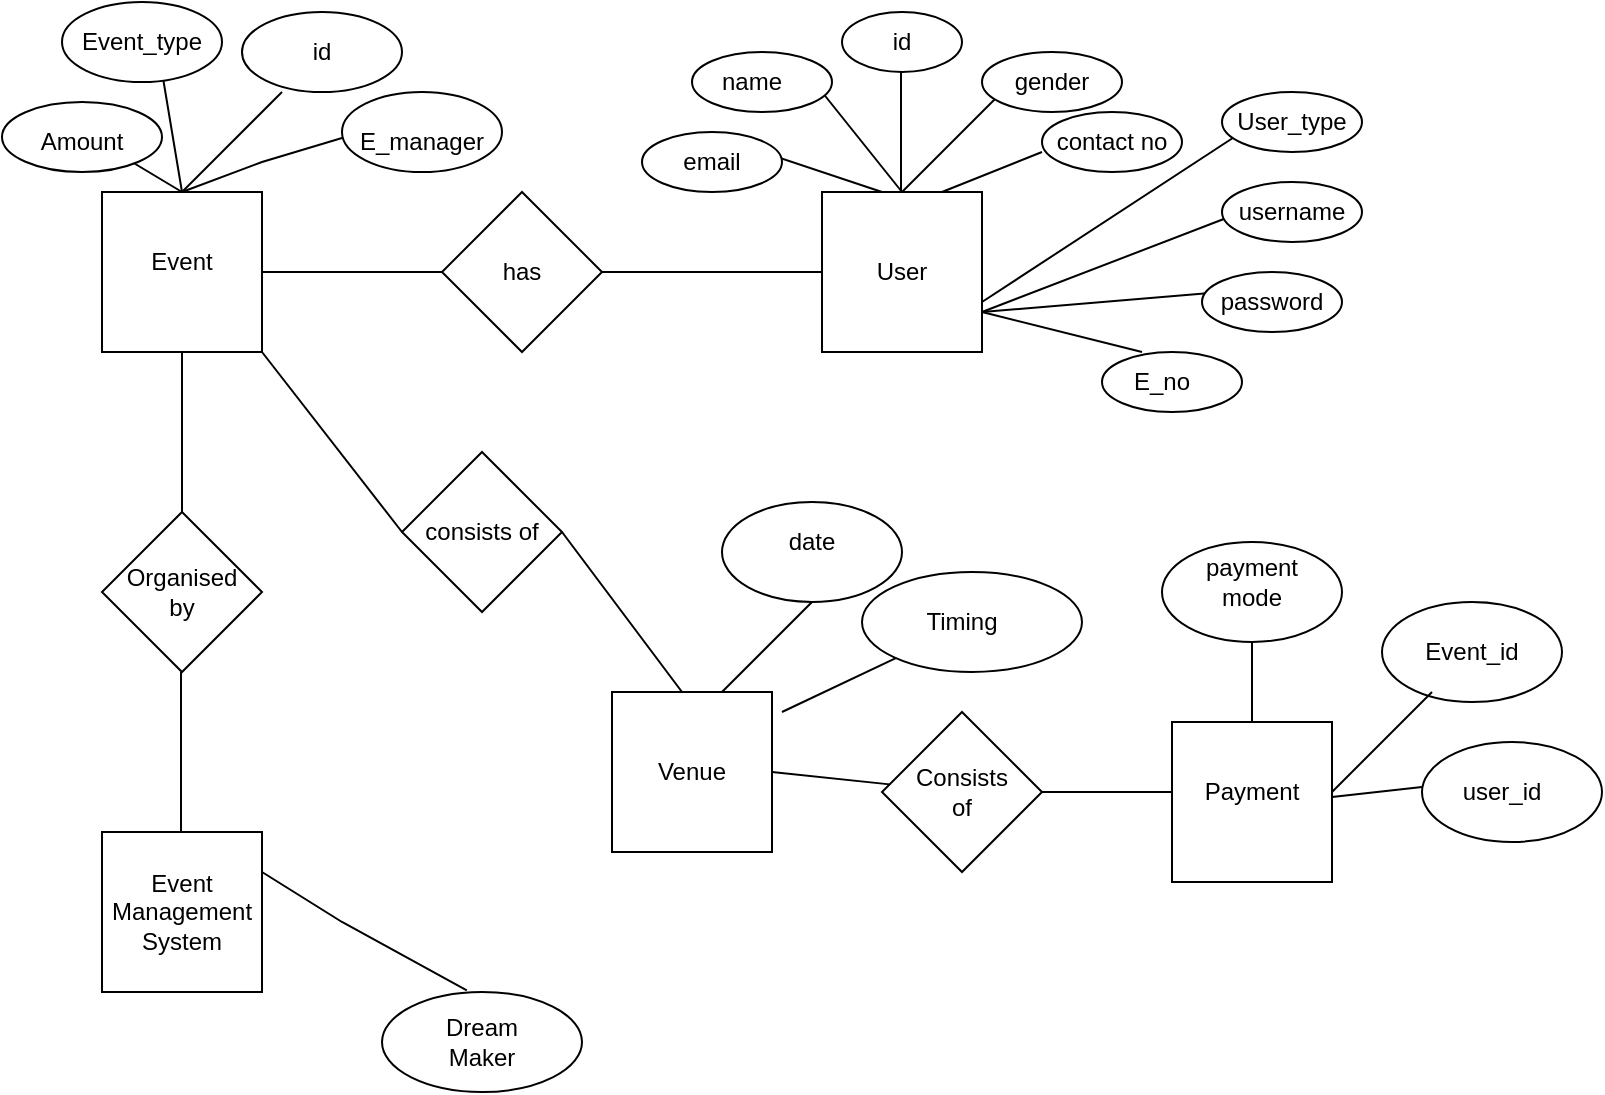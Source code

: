 <mxfile version="24.7.4">
  <diagram name="Page-1" id="d3F6mVEXvMRWerWBuXXY">
    <mxGraphModel dx="1050" dy="569" grid="1" gridSize="10" guides="1" tooltips="1" connect="1" arrows="1" fold="1" page="1" pageScale="1" pageWidth="850" pageHeight="1100" math="0" shadow="0">
      <root>
        <mxCell id="0" />
        <mxCell id="1" parent="0" />
        <mxCell id="epH0pL_-I7PvdftD8WGT-52" value="" style="rhombus;whiteSpace=wrap;html=1;" vertex="1" parent="1">
          <mxGeometry x="60" y="270" width="80" height="80" as="geometry" />
        </mxCell>
        <mxCell id="epH0pL_-I7PvdftD8WGT-1" value="" style="whiteSpace=wrap;html=1;aspect=fixed;" vertex="1" parent="1">
          <mxGeometry x="420" y="110" width="80" height="80" as="geometry" />
        </mxCell>
        <mxCell id="epH0pL_-I7PvdftD8WGT-2" value="User" style="text;html=1;align=center;verticalAlign=middle;whiteSpace=wrap;rounded=0;" vertex="1" parent="1">
          <mxGeometry x="430" y="135" width="60" height="30" as="geometry" />
        </mxCell>
        <mxCell id="epH0pL_-I7PvdftD8WGT-3" value="" style="endArrow=none;html=1;rounded=0;" edge="1" parent="1">
          <mxGeometry width="50" height="50" relative="1" as="geometry">
            <mxPoint x="460" y="110" as="sourcePoint" />
            <mxPoint x="510" y="60" as="targetPoint" />
            <Array as="points">
              <mxPoint x="490" y="80" />
            </Array>
          </mxGeometry>
        </mxCell>
        <mxCell id="epH0pL_-I7PvdftD8WGT-4" value="" style="endArrow=none;html=1;rounded=0;" edge="1" parent="1">
          <mxGeometry width="50" height="50" relative="1" as="geometry">
            <mxPoint x="459.5" y="50" as="sourcePoint" />
            <mxPoint x="459.5" y="110" as="targetPoint" />
          </mxGeometry>
        </mxCell>
        <mxCell id="epH0pL_-I7PvdftD8WGT-5" value="" style="endArrow=none;html=1;rounded=0;exitX=0.75;exitY=0;exitDx=0;exitDy=0;" edge="1" parent="1" source="epH0pL_-I7PvdftD8WGT-1">
          <mxGeometry width="50" height="50" relative="1" as="geometry">
            <mxPoint x="500" y="110" as="sourcePoint" />
            <mxPoint x="530" y="90" as="targetPoint" />
          </mxGeometry>
        </mxCell>
        <mxCell id="epH0pL_-I7PvdftD8WGT-6" value="" style="endArrow=none;html=1;rounded=0;entryX=0.5;entryY=0;entryDx=0;entryDy=0;" edge="1" parent="1" target="epH0pL_-I7PvdftD8WGT-1">
          <mxGeometry width="50" height="50" relative="1" as="geometry">
            <mxPoint x="420" y="60" as="sourcePoint" />
            <mxPoint x="410" y="30" as="targetPoint" />
          </mxGeometry>
        </mxCell>
        <mxCell id="epH0pL_-I7PvdftD8WGT-7" value="" style="endArrow=none;html=1;rounded=0;" edge="1" parent="1">
          <mxGeometry width="50" height="50" relative="1" as="geometry">
            <mxPoint x="390" y="90" as="sourcePoint" />
            <mxPoint x="450" y="110" as="targetPoint" />
          </mxGeometry>
        </mxCell>
        <mxCell id="epH0pL_-I7PvdftD8WGT-8" value="" style="ellipse;whiteSpace=wrap;html=1;" vertex="1" parent="1">
          <mxGeometry x="330" y="80" width="70" height="30" as="geometry" />
        </mxCell>
        <mxCell id="epH0pL_-I7PvdftD8WGT-9" value="" style="ellipse;whiteSpace=wrap;html=1;" vertex="1" parent="1">
          <mxGeometry x="355" y="40" width="70" height="30" as="geometry" />
        </mxCell>
        <mxCell id="epH0pL_-I7PvdftD8WGT-10" value="" style="ellipse;whiteSpace=wrap;html=1;" vertex="1" parent="1">
          <mxGeometry x="430" y="20" width="60" height="30" as="geometry" />
        </mxCell>
        <mxCell id="epH0pL_-I7PvdftD8WGT-11" value="" style="ellipse;whiteSpace=wrap;html=1;" vertex="1" parent="1">
          <mxGeometry x="500" y="40" width="70" height="30" as="geometry" />
        </mxCell>
        <mxCell id="epH0pL_-I7PvdftD8WGT-12" value="" style="ellipse;whiteSpace=wrap;html=1;" vertex="1" parent="1">
          <mxGeometry x="530" y="70" width="70" height="30" as="geometry" />
        </mxCell>
        <mxCell id="epH0pL_-I7PvdftD8WGT-13" value="" style="endArrow=none;html=1;rounded=0;" edge="1" parent="1">
          <mxGeometry width="50" height="50" relative="1" as="geometry">
            <mxPoint x="500" y="165" as="sourcePoint" />
            <mxPoint x="630" y="80" as="targetPoint" />
          </mxGeometry>
        </mxCell>
        <mxCell id="epH0pL_-I7PvdftD8WGT-14" value="" style="endArrow=none;html=1;rounded=0;exitX=1;exitY=0.75;exitDx=0;exitDy=0;" edge="1" parent="1" source="epH0pL_-I7PvdftD8WGT-1">
          <mxGeometry width="50" height="50" relative="1" as="geometry">
            <mxPoint x="510" y="160" as="sourcePoint" />
            <mxPoint x="630" y="120" as="targetPoint" />
          </mxGeometry>
        </mxCell>
        <mxCell id="epH0pL_-I7PvdftD8WGT-15" value="" style="endArrow=none;html=1;rounded=0;exitX=1;exitY=0.75;exitDx=0;exitDy=0;" edge="1" parent="1" source="epH0pL_-I7PvdftD8WGT-1">
          <mxGeometry width="50" height="50" relative="1" as="geometry">
            <mxPoint x="610" y="220" as="sourcePoint" />
            <mxPoint x="620" y="160" as="targetPoint" />
          </mxGeometry>
        </mxCell>
        <mxCell id="epH0pL_-I7PvdftD8WGT-16" value="" style="endArrow=none;html=1;rounded=0;exitX=1;exitY=0.75;exitDx=0;exitDy=0;" edge="1" parent="1" source="epH0pL_-I7PvdftD8WGT-1">
          <mxGeometry width="50" height="50" relative="1" as="geometry">
            <mxPoint x="610" y="220" as="sourcePoint" />
            <mxPoint x="580" y="190" as="targetPoint" />
          </mxGeometry>
        </mxCell>
        <mxCell id="epH0pL_-I7PvdftD8WGT-17" value="" style="ellipse;whiteSpace=wrap;html=1;" vertex="1" parent="1">
          <mxGeometry x="620" y="60" width="70" height="30" as="geometry" />
        </mxCell>
        <mxCell id="epH0pL_-I7PvdftD8WGT-18" value="" style="ellipse;whiteSpace=wrap;html=1;" vertex="1" parent="1">
          <mxGeometry x="620" y="105" width="70" height="30" as="geometry" />
        </mxCell>
        <mxCell id="epH0pL_-I7PvdftD8WGT-19" value="" style="ellipse;whiteSpace=wrap;html=1;" vertex="1" parent="1">
          <mxGeometry x="610" y="150" width="70" height="30" as="geometry" />
        </mxCell>
        <mxCell id="epH0pL_-I7PvdftD8WGT-20" value="" style="ellipse;whiteSpace=wrap;html=1;" vertex="1" parent="1">
          <mxGeometry x="560" y="190" width="70" height="30" as="geometry" />
        </mxCell>
        <mxCell id="epH0pL_-I7PvdftD8WGT-22" value="id" style="text;html=1;align=center;verticalAlign=middle;whiteSpace=wrap;rounded=0;" vertex="1" parent="1">
          <mxGeometry x="430" y="20" width="60" height="30" as="geometry" />
        </mxCell>
        <mxCell id="epH0pL_-I7PvdftD8WGT-23" value="name" style="text;html=1;align=center;verticalAlign=middle;whiteSpace=wrap;rounded=0;" vertex="1" parent="1">
          <mxGeometry x="355" y="40" width="60" height="30" as="geometry" />
        </mxCell>
        <mxCell id="epH0pL_-I7PvdftD8WGT-24" value="email" style="text;html=1;align=center;verticalAlign=middle;whiteSpace=wrap;rounded=0;" vertex="1" parent="1">
          <mxGeometry x="335" y="80" width="60" height="30" as="geometry" />
        </mxCell>
        <mxCell id="epH0pL_-I7PvdftD8WGT-25" value="gender" style="text;html=1;align=center;verticalAlign=middle;whiteSpace=wrap;rounded=0;" vertex="1" parent="1">
          <mxGeometry x="505" y="40" width="60" height="30" as="geometry" />
        </mxCell>
        <mxCell id="epH0pL_-I7PvdftD8WGT-26" value="contact no" style="text;html=1;align=center;verticalAlign=middle;whiteSpace=wrap;rounded=0;" vertex="1" parent="1">
          <mxGeometry x="535" y="70" width="60" height="30" as="geometry" />
        </mxCell>
        <mxCell id="epH0pL_-I7PvdftD8WGT-27" value="User_type" style="text;html=1;align=center;verticalAlign=middle;whiteSpace=wrap;rounded=0;" vertex="1" parent="1">
          <mxGeometry x="630" y="65" width="50" height="20" as="geometry" />
        </mxCell>
        <mxCell id="epH0pL_-I7PvdftD8WGT-28" value="username" style="text;html=1;align=center;verticalAlign=middle;whiteSpace=wrap;rounded=0;" vertex="1" parent="1">
          <mxGeometry x="625" y="105" width="60" height="30" as="geometry" />
        </mxCell>
        <mxCell id="epH0pL_-I7PvdftD8WGT-29" value="password" style="text;html=1;align=center;verticalAlign=middle;whiteSpace=wrap;rounded=0;" vertex="1" parent="1">
          <mxGeometry x="615" y="150" width="60" height="30" as="geometry" />
        </mxCell>
        <mxCell id="epH0pL_-I7PvdftD8WGT-30" value="E_no" style="text;html=1;align=center;verticalAlign=middle;whiteSpace=wrap;rounded=0;" vertex="1" parent="1">
          <mxGeometry x="560" y="190" width="60" height="30" as="geometry" />
        </mxCell>
        <mxCell id="epH0pL_-I7PvdftD8WGT-31" value="" style="rhombus;whiteSpace=wrap;html=1;" vertex="1" parent="1">
          <mxGeometry x="230" y="110" width="80" height="80" as="geometry" />
        </mxCell>
        <mxCell id="epH0pL_-I7PvdftD8WGT-33" value="" style="endArrow=none;html=1;rounded=0;exitX=0;exitY=0.5;exitDx=0;exitDy=0;entryX=1;entryY=0.5;entryDx=0;entryDy=0;" edge="1" parent="1" source="epH0pL_-I7PvdftD8WGT-1" target="epH0pL_-I7PvdftD8WGT-31">
          <mxGeometry width="50" height="50" relative="1" as="geometry">
            <mxPoint x="210" y="290" as="sourcePoint" />
            <mxPoint x="260" y="240" as="targetPoint" />
          </mxGeometry>
        </mxCell>
        <mxCell id="epH0pL_-I7PvdftD8WGT-34" value="has" style="text;html=1;align=center;verticalAlign=middle;whiteSpace=wrap;rounded=0;" vertex="1" parent="1">
          <mxGeometry x="240" y="135" width="60" height="30" as="geometry" />
        </mxCell>
        <mxCell id="epH0pL_-I7PvdftD8WGT-35" value="" style="whiteSpace=wrap;html=1;aspect=fixed;" vertex="1" parent="1">
          <mxGeometry x="60" y="110" width="80" height="80" as="geometry" />
        </mxCell>
        <mxCell id="epH0pL_-I7PvdftD8WGT-36" value="Event" style="text;html=1;align=center;verticalAlign=middle;whiteSpace=wrap;rounded=0;" vertex="1" parent="1">
          <mxGeometry x="70" y="130" width="60" height="30" as="geometry" />
        </mxCell>
        <mxCell id="epH0pL_-I7PvdftD8WGT-37" value="" style="endArrow=none;html=1;rounded=0;exitX=1;exitY=0.5;exitDx=0;exitDy=0;" edge="1" parent="1" source="epH0pL_-I7PvdftD8WGT-35" target="epH0pL_-I7PvdftD8WGT-31">
          <mxGeometry width="50" height="50" relative="1" as="geometry">
            <mxPoint x="210" y="290" as="sourcePoint" />
            <mxPoint x="260" y="240" as="targetPoint" />
          </mxGeometry>
        </mxCell>
        <mxCell id="epH0pL_-I7PvdftD8WGT-38" value="" style="endArrow=none;html=1;rounded=0;" edge="1" parent="1">
          <mxGeometry width="50" height="50" relative="1" as="geometry">
            <mxPoint x="100" y="110" as="sourcePoint" />
            <mxPoint x="190" y="80" as="targetPoint" />
            <Array as="points">
              <mxPoint x="140" y="95" />
            </Array>
          </mxGeometry>
        </mxCell>
        <mxCell id="epH0pL_-I7PvdftD8WGT-39" value="" style="endArrow=none;html=1;rounded=0;exitX=0.5;exitY=0;exitDx=0;exitDy=0;" edge="1" parent="1" source="epH0pL_-I7PvdftD8WGT-35">
          <mxGeometry width="50" height="50" relative="1" as="geometry">
            <mxPoint x="75" y="80" as="sourcePoint" />
            <mxPoint x="90" y="50" as="targetPoint" />
          </mxGeometry>
        </mxCell>
        <mxCell id="epH0pL_-I7PvdftD8WGT-40" value="" style="endArrow=none;html=1;rounded=0;" edge="1" parent="1">
          <mxGeometry width="50" height="50" relative="1" as="geometry">
            <mxPoint x="100" y="110" as="sourcePoint" />
            <mxPoint x="150" y="60" as="targetPoint" />
            <Array as="points">
              <mxPoint x="120" y="90" />
            </Array>
          </mxGeometry>
        </mxCell>
        <mxCell id="epH0pL_-I7PvdftD8WGT-41" value="" style="endArrow=none;html=1;rounded=0;" edge="1" parent="1">
          <mxGeometry width="50" height="50" relative="1" as="geometry">
            <mxPoint x="50" y="80" as="sourcePoint" />
            <mxPoint x="100" y="110" as="targetPoint" />
          </mxGeometry>
        </mxCell>
        <mxCell id="epH0pL_-I7PvdftD8WGT-42" value="" style="ellipse;whiteSpace=wrap;html=1;" vertex="1" parent="1">
          <mxGeometry x="180" y="60" width="80" height="40" as="geometry" />
        </mxCell>
        <mxCell id="epH0pL_-I7PvdftD8WGT-43" value="" style="ellipse;whiteSpace=wrap;html=1;" vertex="1" parent="1">
          <mxGeometry x="130" y="20" width="80" height="40" as="geometry" />
        </mxCell>
        <mxCell id="epH0pL_-I7PvdftD8WGT-44" value="" style="ellipse;whiteSpace=wrap;html=1;" vertex="1" parent="1">
          <mxGeometry x="40" y="15" width="80" height="40" as="geometry" />
        </mxCell>
        <mxCell id="epH0pL_-I7PvdftD8WGT-45" value="" style="ellipse;whiteSpace=wrap;html=1;" vertex="1" parent="1">
          <mxGeometry x="10" y="65" width="80" height="35" as="geometry" />
        </mxCell>
        <mxCell id="epH0pL_-I7PvdftD8WGT-47" value="E_manager" style="text;html=1;align=center;verticalAlign=middle;whiteSpace=wrap;rounded=0;" vertex="1" parent="1">
          <mxGeometry x="190" y="70" width="60" height="30" as="geometry" />
        </mxCell>
        <mxCell id="epH0pL_-I7PvdftD8WGT-48" value="id" style="text;html=1;align=center;verticalAlign=middle;whiteSpace=wrap;rounded=0;" vertex="1" parent="1">
          <mxGeometry x="140" y="25" width="60" height="30" as="geometry" />
        </mxCell>
        <mxCell id="epH0pL_-I7PvdftD8WGT-49" value="Event_type" style="text;html=1;align=center;verticalAlign=middle;whiteSpace=wrap;rounded=0;" vertex="1" parent="1">
          <mxGeometry x="50" y="20" width="60" height="30" as="geometry" />
        </mxCell>
        <mxCell id="epH0pL_-I7PvdftD8WGT-50" value="Organised by" style="text;html=1;align=center;verticalAlign=middle;whiteSpace=wrap;rounded=0;" vertex="1" parent="1">
          <mxGeometry x="70" y="295" width="60" height="30" as="geometry" />
        </mxCell>
        <mxCell id="epH0pL_-I7PvdftD8WGT-51" value="Amount" style="text;html=1;align=center;verticalAlign=middle;whiteSpace=wrap;rounded=0;" vertex="1" parent="1">
          <mxGeometry x="20" y="70" width="60" height="30" as="geometry" />
        </mxCell>
        <mxCell id="epH0pL_-I7PvdftD8WGT-53" value="" style="whiteSpace=wrap;html=1;aspect=fixed;" vertex="1" parent="1">
          <mxGeometry x="60" y="430" width="80" height="80" as="geometry" />
        </mxCell>
        <mxCell id="epH0pL_-I7PvdftD8WGT-54" value="" style="ellipse;whiteSpace=wrap;html=1;" vertex="1" parent="1">
          <mxGeometry x="200" y="510" width="100" height="50" as="geometry" />
        </mxCell>
        <mxCell id="epH0pL_-I7PvdftD8WGT-55" value="" style="endArrow=none;html=1;rounded=0;exitX=0.5;exitY=0;exitDx=0;exitDy=0;entryX=0.5;entryY=1;entryDx=0;entryDy=0;" edge="1" parent="1" source="epH0pL_-I7PvdftD8WGT-52" target="epH0pL_-I7PvdftD8WGT-35">
          <mxGeometry width="50" height="50" relative="1" as="geometry">
            <mxPoint x="70" y="250" as="sourcePoint" />
            <mxPoint x="120" y="200" as="targetPoint" />
          </mxGeometry>
        </mxCell>
        <mxCell id="epH0pL_-I7PvdftD8WGT-56" value="" style="endArrow=none;html=1;rounded=0;exitX=0.5;exitY=0;exitDx=0;exitDy=0;entryX=0.5;entryY=1;entryDx=0;entryDy=0;" edge="1" parent="1">
          <mxGeometry width="50" height="50" relative="1" as="geometry">
            <mxPoint x="99.5" y="430" as="sourcePoint" />
            <mxPoint x="99.5" y="350" as="targetPoint" />
          </mxGeometry>
        </mxCell>
        <mxCell id="epH0pL_-I7PvdftD8WGT-57" value="" style="endArrow=none;html=1;rounded=0;entryX=0.424;entryY=-0.016;entryDx=0;entryDy=0;entryPerimeter=0;exitX=1;exitY=0.25;exitDx=0;exitDy=0;" edge="1" parent="1" source="epH0pL_-I7PvdftD8WGT-53" target="epH0pL_-I7PvdftD8WGT-54">
          <mxGeometry width="50" height="50" relative="1" as="geometry">
            <mxPoint x="140" y="485" as="sourcePoint" />
            <mxPoint x="230" y="455" as="targetPoint" />
            <Array as="points">
              <mxPoint x="180" y="475" />
            </Array>
          </mxGeometry>
        </mxCell>
        <mxCell id="epH0pL_-I7PvdftD8WGT-58" value="Event&lt;div&gt;Management System&lt;/div&gt;" style="text;html=1;align=center;verticalAlign=middle;whiteSpace=wrap;rounded=0;" vertex="1" parent="1">
          <mxGeometry x="70" y="455" width="60" height="30" as="geometry" />
        </mxCell>
        <mxCell id="epH0pL_-I7PvdftD8WGT-59" value="Dream Maker" style="text;html=1;align=center;verticalAlign=middle;whiteSpace=wrap;rounded=0;" vertex="1" parent="1">
          <mxGeometry x="220" y="520" width="60" height="30" as="geometry" />
        </mxCell>
        <mxCell id="epH0pL_-I7PvdftD8WGT-64" value="" style="rhombus;whiteSpace=wrap;html=1;" vertex="1" parent="1">
          <mxGeometry x="210" y="240" width="80" height="80" as="geometry" />
        </mxCell>
        <mxCell id="epH0pL_-I7PvdftD8WGT-65" value="" style="endArrow=none;html=1;rounded=0;exitX=1;exitY=1;exitDx=0;exitDy=0;entryX=0;entryY=0.5;entryDx=0;entryDy=0;" edge="1" parent="1" source="epH0pL_-I7PvdftD8WGT-35" target="epH0pL_-I7PvdftD8WGT-64">
          <mxGeometry width="50" height="50" relative="1" as="geometry">
            <mxPoint x="150" y="240" as="sourcePoint" />
            <mxPoint x="200" y="280" as="targetPoint" />
          </mxGeometry>
        </mxCell>
        <mxCell id="epH0pL_-I7PvdftD8WGT-66" value="" style="endArrow=none;html=1;rounded=0;entryX=1;entryY=0.5;entryDx=0;entryDy=0;" edge="1" parent="1" target="epH0pL_-I7PvdftD8WGT-64">
          <mxGeometry width="50" height="50" relative="1" as="geometry">
            <mxPoint x="350" y="360" as="sourcePoint" />
            <mxPoint x="300" y="290" as="targetPoint" />
          </mxGeometry>
        </mxCell>
        <mxCell id="epH0pL_-I7PvdftD8WGT-68" value="" style="whiteSpace=wrap;html=1;aspect=fixed;" vertex="1" parent="1">
          <mxGeometry x="315" y="360" width="80" height="80" as="geometry" />
        </mxCell>
        <mxCell id="epH0pL_-I7PvdftD8WGT-69" value="consists of" style="text;html=1;align=center;verticalAlign=middle;whiteSpace=wrap;rounded=0;" vertex="1" parent="1">
          <mxGeometry x="220" y="265" width="60" height="30" as="geometry" />
        </mxCell>
        <mxCell id="epH0pL_-I7PvdftD8WGT-70" value="Venue" style="text;html=1;align=center;verticalAlign=middle;whiteSpace=wrap;rounded=0;" vertex="1" parent="1">
          <mxGeometry x="325" y="385" width="60" height="30" as="geometry" />
        </mxCell>
        <mxCell id="epH0pL_-I7PvdftD8WGT-71" value="" style="endArrow=none;html=1;rounded=0;" edge="1" parent="1">
          <mxGeometry width="50" height="50" relative="1" as="geometry">
            <mxPoint x="370" y="360" as="sourcePoint" />
            <mxPoint x="420" y="310" as="targetPoint" />
          </mxGeometry>
        </mxCell>
        <mxCell id="epH0pL_-I7PvdftD8WGT-72" value="" style="endArrow=none;html=1;rounded=0;" edge="1" parent="1" target="epH0pL_-I7PvdftD8WGT-73">
          <mxGeometry width="50" height="50" relative="1" as="geometry">
            <mxPoint x="400" y="370" as="sourcePoint" />
            <mxPoint x="490" y="340" as="targetPoint" />
            <Array as="points" />
          </mxGeometry>
        </mxCell>
        <mxCell id="epH0pL_-I7PvdftD8WGT-73" value="" style="ellipse;whiteSpace=wrap;html=1;" vertex="1" parent="1">
          <mxGeometry x="440" y="300" width="110" height="50" as="geometry" />
        </mxCell>
        <mxCell id="epH0pL_-I7PvdftD8WGT-74" value="" style="ellipse;whiteSpace=wrap;html=1;" vertex="1" parent="1">
          <mxGeometry x="370" y="265" width="90" height="50" as="geometry" />
        </mxCell>
        <mxCell id="epH0pL_-I7PvdftD8WGT-75" value="date" style="text;html=1;align=center;verticalAlign=middle;whiteSpace=wrap;rounded=0;" vertex="1" parent="1">
          <mxGeometry x="385" y="270" width="60" height="30" as="geometry" />
        </mxCell>
        <mxCell id="epH0pL_-I7PvdftD8WGT-76" value="Timing" style="text;html=1;align=center;verticalAlign=middle;whiteSpace=wrap;rounded=0;" vertex="1" parent="1">
          <mxGeometry x="460" y="310" width="60" height="30" as="geometry" />
        </mxCell>
        <mxCell id="epH0pL_-I7PvdftD8WGT-77" value="" style="endArrow=none;html=1;rounded=0;exitX=1;exitY=0.5;exitDx=0;exitDy=0;" edge="1" parent="1" source="epH0pL_-I7PvdftD8WGT-68" target="epH0pL_-I7PvdftD8WGT-78">
          <mxGeometry width="50" height="50" relative="1" as="geometry">
            <mxPoint x="440" y="390" as="sourcePoint" />
            <mxPoint x="490" y="410" as="targetPoint" />
          </mxGeometry>
        </mxCell>
        <mxCell id="epH0pL_-I7PvdftD8WGT-78" value="" style="rhombus;whiteSpace=wrap;html=1;" vertex="1" parent="1">
          <mxGeometry x="450" y="370" width="80" height="80" as="geometry" />
        </mxCell>
        <mxCell id="epH0pL_-I7PvdftD8WGT-79" value="Consists of" style="text;html=1;align=center;verticalAlign=middle;whiteSpace=wrap;rounded=0;" vertex="1" parent="1">
          <mxGeometry x="460" y="395" width="60" height="30" as="geometry" />
        </mxCell>
        <mxCell id="epH0pL_-I7PvdftD8WGT-80" value="" style="endArrow=none;html=1;rounded=0;exitX=1;exitY=0.5;exitDx=0;exitDy=0;" edge="1" parent="1" source="epH0pL_-I7PvdftD8WGT-78">
          <mxGeometry width="50" height="50" relative="1" as="geometry">
            <mxPoint x="530" y="420" as="sourcePoint" />
            <mxPoint x="600" y="410" as="targetPoint" />
          </mxGeometry>
        </mxCell>
        <mxCell id="epH0pL_-I7PvdftD8WGT-81" value="" style="whiteSpace=wrap;html=1;aspect=fixed;" vertex="1" parent="1">
          <mxGeometry x="595" y="375" width="80" height="80" as="geometry" />
        </mxCell>
        <mxCell id="epH0pL_-I7PvdftD8WGT-82" value="Payment" style="text;html=1;align=center;verticalAlign=middle;whiteSpace=wrap;rounded=0;" vertex="1" parent="1">
          <mxGeometry x="605" y="395" width="60" height="30" as="geometry" />
        </mxCell>
        <mxCell id="epH0pL_-I7PvdftD8WGT-83" value="" style="ellipse;whiteSpace=wrap;html=1;" vertex="1" parent="1">
          <mxGeometry x="590" y="285" width="90" height="50" as="geometry" />
        </mxCell>
        <mxCell id="epH0pL_-I7PvdftD8WGT-84" value="" style="ellipse;whiteSpace=wrap;html=1;" vertex="1" parent="1">
          <mxGeometry x="700" y="315" width="90" height="50" as="geometry" />
        </mxCell>
        <mxCell id="epH0pL_-I7PvdftD8WGT-85" value="" style="ellipse;whiteSpace=wrap;html=1;" vertex="1" parent="1">
          <mxGeometry x="720" y="385" width="90" height="50" as="geometry" />
        </mxCell>
        <mxCell id="epH0pL_-I7PvdftD8WGT-86" value="" style="endArrow=none;html=1;rounded=0;exitX=0.5;exitY=0;exitDx=0;exitDy=0;entryX=0.5;entryY=1;entryDx=0;entryDy=0;" edge="1" parent="1" source="epH0pL_-I7PvdftD8WGT-81" target="epH0pL_-I7PvdftD8WGT-83">
          <mxGeometry width="50" height="50" relative="1" as="geometry">
            <mxPoint x="570" y="390" as="sourcePoint" />
            <mxPoint x="620" y="340" as="targetPoint" />
          </mxGeometry>
        </mxCell>
        <mxCell id="epH0pL_-I7PvdftD8WGT-87" value="" style="endArrow=none;html=1;rounded=0;" edge="1" parent="1">
          <mxGeometry width="50" height="50" relative="1" as="geometry">
            <mxPoint x="675" y="410" as="sourcePoint" />
            <mxPoint x="725" y="360" as="targetPoint" />
          </mxGeometry>
        </mxCell>
        <mxCell id="epH0pL_-I7PvdftD8WGT-88" value="" style="endArrow=none;html=1;rounded=0;" edge="1" parent="1">
          <mxGeometry width="50" height="50" relative="1" as="geometry">
            <mxPoint x="675" y="412.5" as="sourcePoint" />
            <mxPoint x="720" y="407.5" as="targetPoint" />
            <Array as="points" />
          </mxGeometry>
        </mxCell>
        <mxCell id="epH0pL_-I7PvdftD8WGT-89" value="payment mode" style="text;html=1;align=center;verticalAlign=middle;whiteSpace=wrap;rounded=0;" vertex="1" parent="1">
          <mxGeometry x="605" y="290" width="60" height="30" as="geometry" />
        </mxCell>
        <mxCell id="epH0pL_-I7PvdftD8WGT-90" value="user_id" style="text;html=1;align=center;verticalAlign=middle;whiteSpace=wrap;rounded=0;" vertex="1" parent="1">
          <mxGeometry x="730" y="395" width="60" height="30" as="geometry" />
        </mxCell>
        <mxCell id="epH0pL_-I7PvdftD8WGT-91" value="Event_id" style="text;html=1;align=center;verticalAlign=middle;whiteSpace=wrap;rounded=0;" vertex="1" parent="1">
          <mxGeometry x="715" y="325" width="60" height="30" as="geometry" />
        </mxCell>
      </root>
    </mxGraphModel>
  </diagram>
</mxfile>
